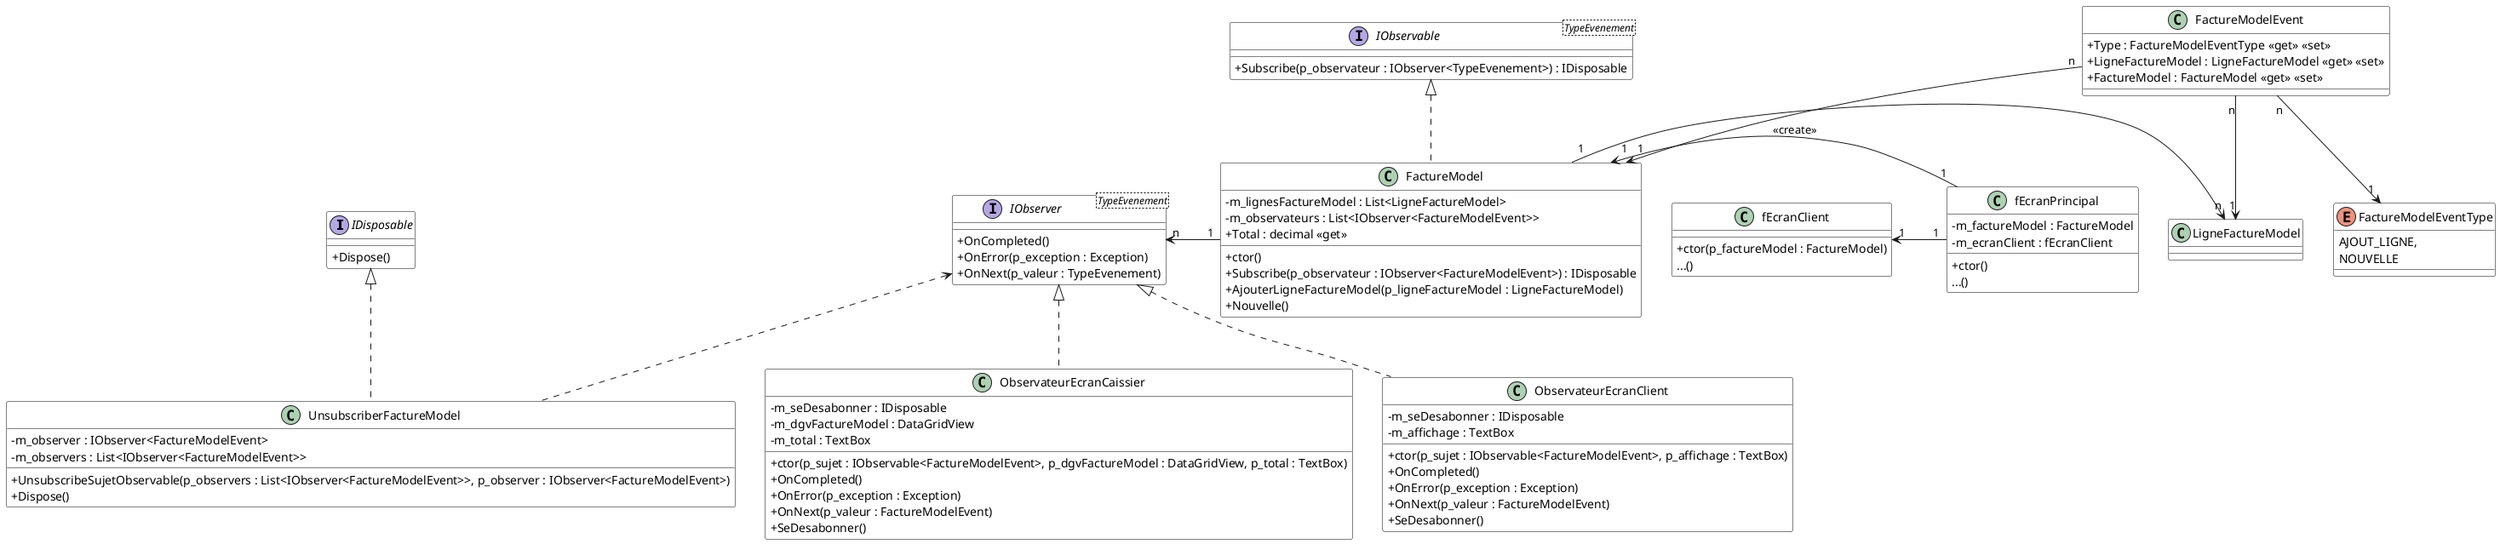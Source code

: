 @startuml DiagAppFactureNonGen

skinparam classAttributeIconSize 0
skinparam class {
    BackgroundColor White
    BorderColor #000
}

interface IDisposable {
    + Dispose()
}

interface IObservable<TypeEvenement> {
    + Subscribe(p_observateur : IObserver<TypeEvenement>) : IDisposable
}

interface IObserver<TypeEvenement> {
    + OnCompleted()
    + OnError(p_exception : Exception)
    + OnNext(p_valeur : TypeEvenement)
}

class FactureModel {
    - m_lignesFactureModel : List<LigneFactureModel>
    - m_observateurs : List<IObserver<FactureModelEvent>>
    + Total : decimal <<get>>
    + ctor()
    + Subscribe(p_observateur : IObserver<FactureModelEvent>) : IDisposable
    + AjouterLigneFactureModel(p_ligneFactureModel : LigneFactureModel)
    + Nouvelle()
}

class fEcranPrincipal {
    - m_factureModel : FactureModel
    - m_ecranClient : fEcranClient
    + ctor()
    ...()
}

class fEcranClient {
    + ctor(p_factureModel : FactureModel)
    ...()
}

class ObservateurEcranCaissier {
    - m_seDesabonner : IDisposable
    - m_dgvFactureModel : DataGridView
    - m_total : TextBox
    + ctor(p_sujet : IObservable<FactureModelEvent>, p_dgvFactureModel : DataGridView, p_total : TextBox)
    + OnCompleted()
    + OnError(p_exception : Exception)
    + OnNext(p_valeur : FactureModelEvent)
    + SeDesabonner()
}

class ObservateurEcranClient {
    - m_seDesabonner : IDisposable
    - m_affichage : TextBox
    + ctor(p_sujet : IObservable<FactureModelEvent>, p_affichage : TextBox)
    + OnCompleted()
    + OnError(p_exception : Exception)
    + OnNext(p_valeur : FactureModelEvent)
    + SeDesabonner()
}

class UnsubscriberFactureModel {
    - m_observer : IObserver<FactureModelEvent>
    - m_observers : List<IObserver<FactureModelEvent>>
    + UnsubscribeSujetObservable(p_observers : List<IObserver<FactureModelEvent>>, p_observer : IObserver<FactureModelEvent>)
    + Dispose()
}

class FactureModelEvent {
    + Type : FactureModelEventType <<get>> <<set>>
    + LigneFactureModel : LigneFactureModel <<get>> <<set>>
    + FactureModel : FactureModel <<get>> <<set>>
}

enum FactureModelEventType {
    AJOUT_LIGNE,
    NOUVELLE
}

FactureModelEvent "n" --> "1" FactureModel
FactureModelEvent "n" --> "1" LigneFactureModel
FactureModelEvent "n" --> "1" FactureModelEventType

fEcranPrincipal "1" -right-> "1" FactureModel : <<create>>
fEcranPrincipal "1" -left-> "1" fEcranClient : \t


FactureModel "1" -left-> "n" IObserver : \t
FactureModel "1" -right-> "n" LigneFactureModel

IObserver <|.. ObservateurEcranCaissier
IObserver <|.. ObservateurEcranClient
IDisposable <|.. UnsubscriberFactureModel
IObserver <.. UnsubscriberFactureModel
IObservable <|.. FactureModel

'fEcranClient "1" ..> "1" ObservateurEcranClient : <<create>>
'fEcranPrincipal "1" ..> "1" ObservateurEcranCaissier : <<create>>
@enduml
